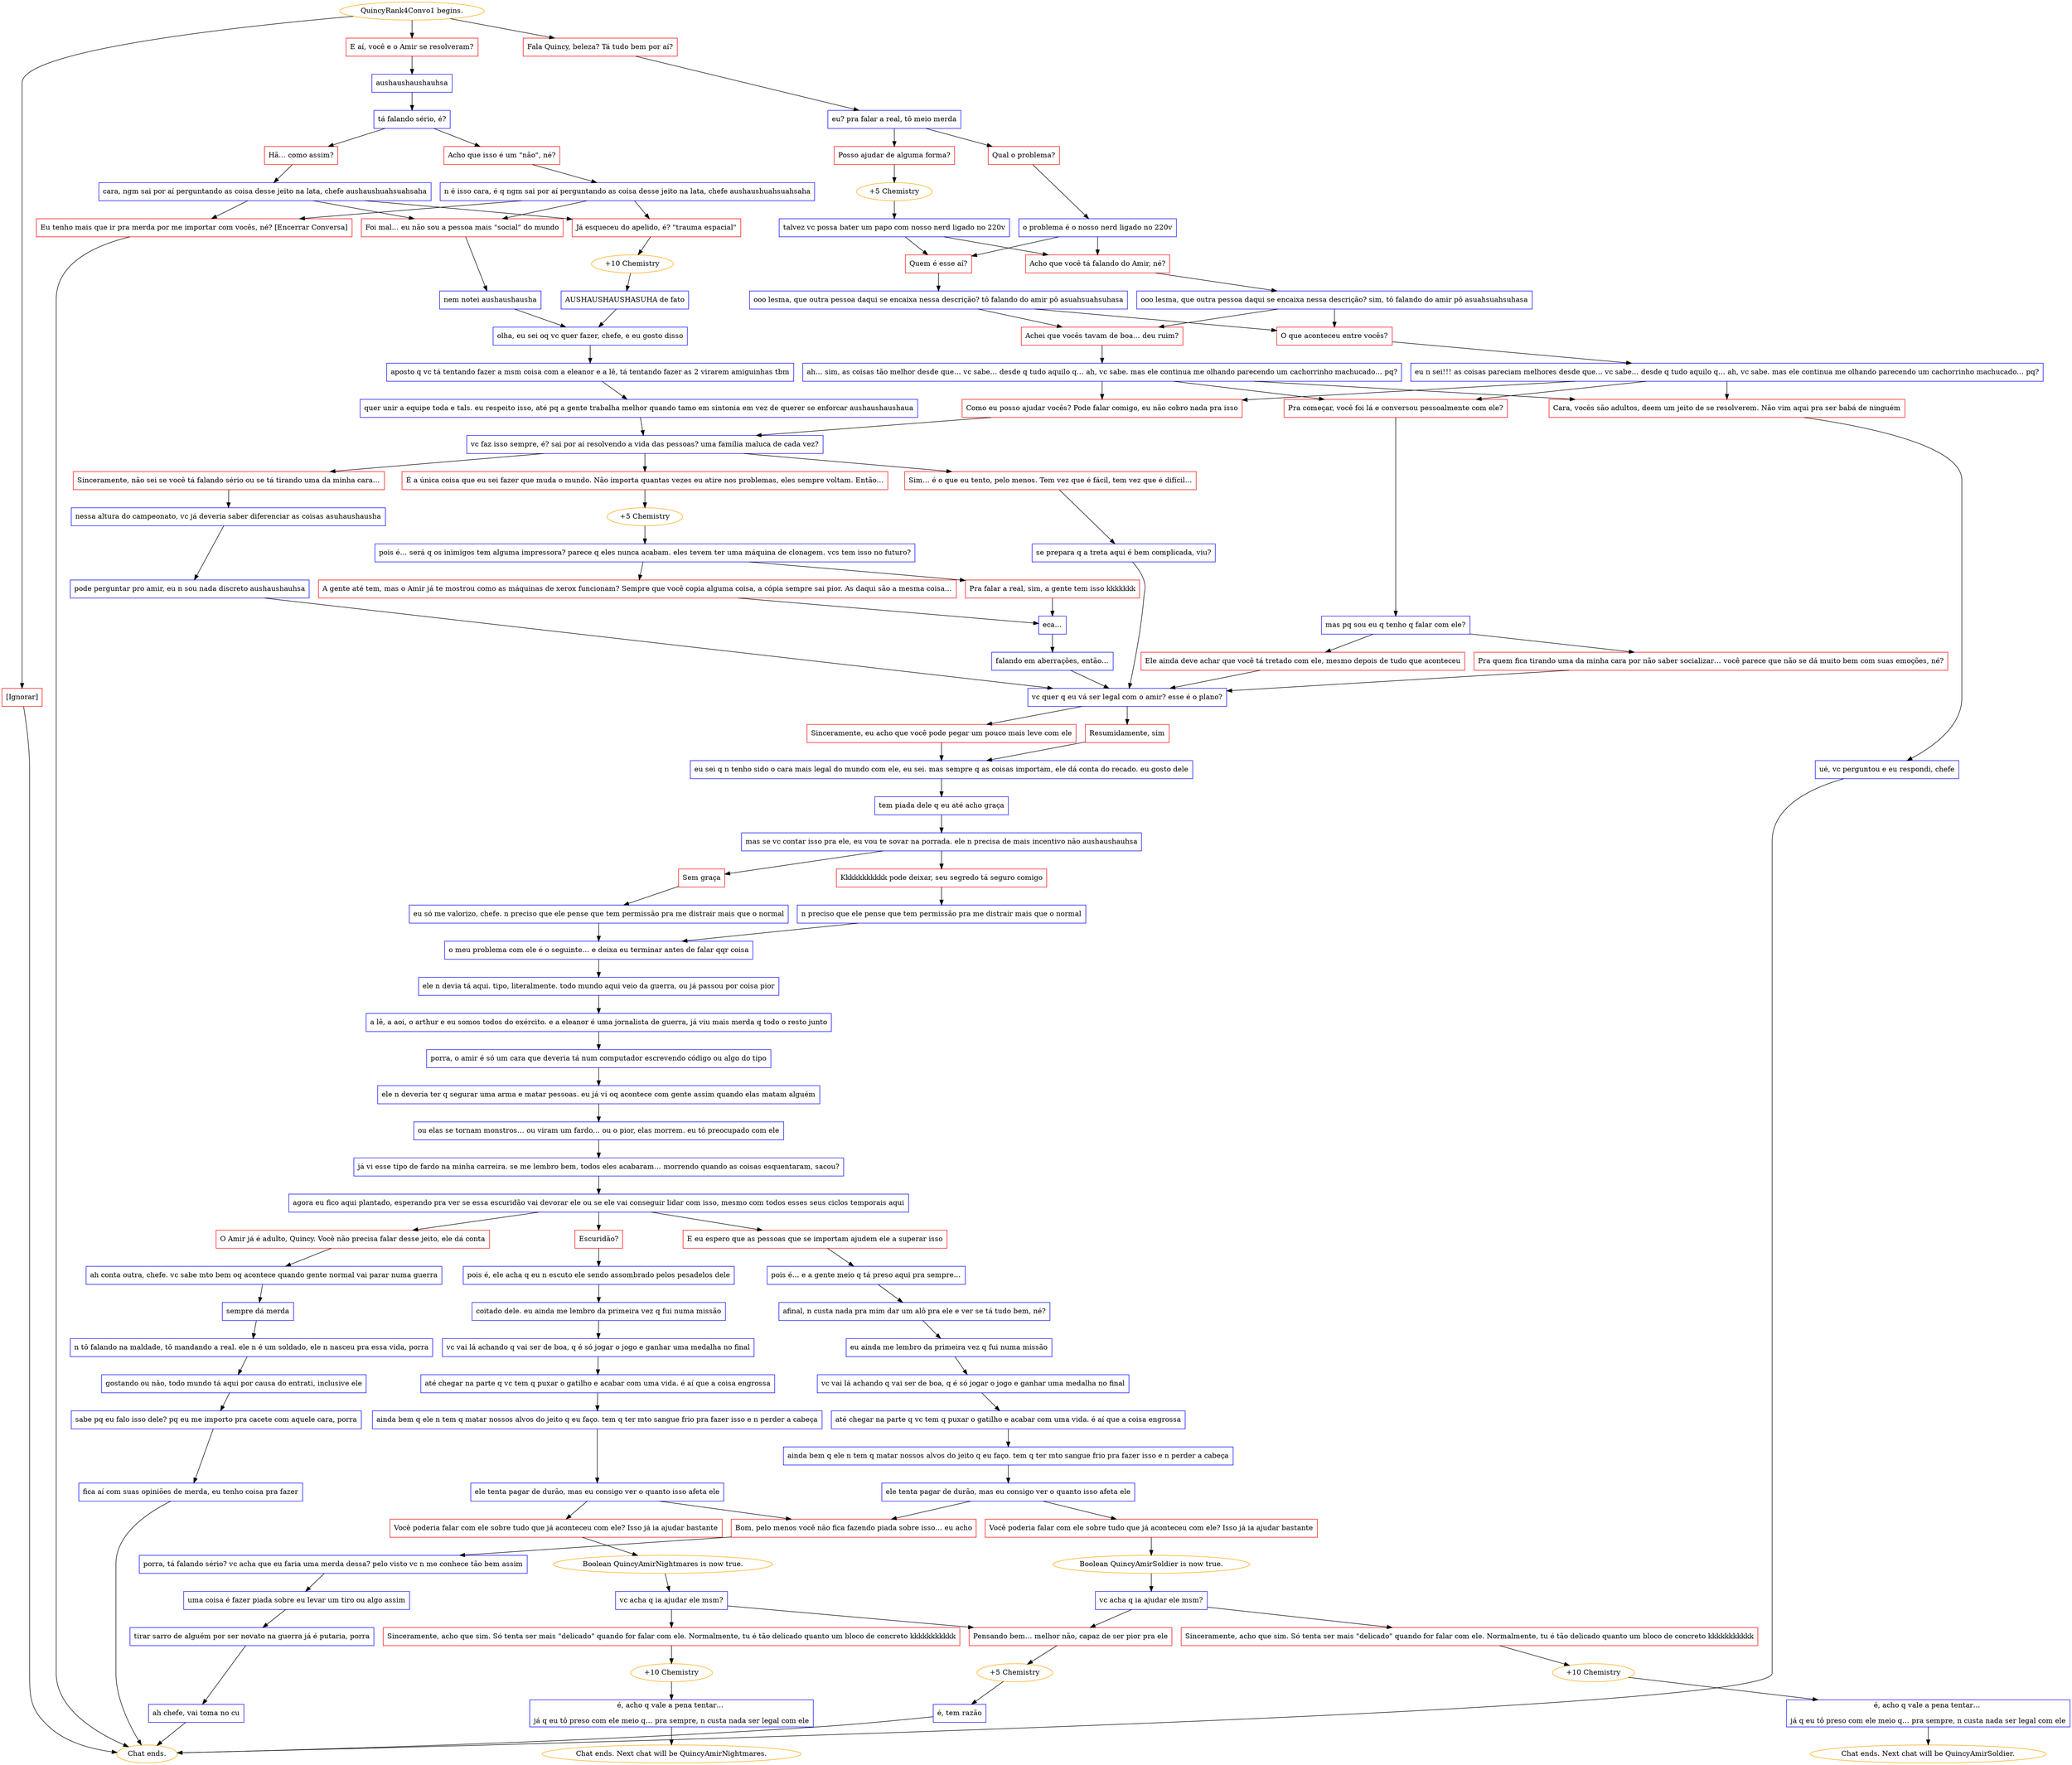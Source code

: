 digraph {
	"QuincyRank4Convo1 begins." [color=orange];
		"QuincyRank4Convo1 begins." -> j1216179275;
		"QuincyRank4Convo1 begins." -> j60093186;
		"QuincyRank4Convo1 begins." -> j1678137900;
	j1216179275 [label="Fala Quincy, beleza? Tá tudo bem por aí?",shape=box,color=red];
		j1216179275 -> j1355300194;
	j60093186 [label="E aí, você e o Amir se resolveram?",shape=box,color=red];
		j60093186 -> j2907437278;
	j1678137900 [label="[Ignorar]",shape=box,color=red];
		j1678137900 -> "Chat ends.";
	j1355300194 [label="eu? pra falar a real, tô meio merda",shape=box,color=blue];
		j1355300194 -> j1783889258;
		j1355300194 -> j4294062854;
	j2907437278 [label="aushaushaushauhsa",shape=box,color=blue];
		j2907437278 -> j183507347;
	"Chat ends." [color=orange];
	j1783889258 [label="Qual o problema?",shape=box,color=red];
		j1783889258 -> j230140335;
	j4294062854 [label="Posso ajudar de alguma forma?",shape=box,color=red];
		j4294062854 -> j4253935762;
	j183507347 [label="tá falando sério, é?",shape=box,color=blue];
		j183507347 -> j4101292878;
		j183507347 -> j2445206142;
	j230140335 [label="o problema é o nosso nerd ligado no 220v",shape=box,color=blue];
		j230140335 -> j1105682195;
		j230140335 -> j2311174272;
	j4253935762 [label="+5 Chemistry",color=orange];
		j4253935762 -> j3015470745;
	j4101292878 [label="Hã… como assim?",shape=box,color=red];
		j4101292878 -> j1342151257;
	j2445206142 [label="Acho que isso é um \"não\", né?",shape=box,color=red];
		j2445206142 -> j4162430815;
	j1105682195 [label="Acho que você tá falando do Amir, né?",shape=box,color=red];
		j1105682195 -> j4062996924;
	j2311174272 [label="Quem é esse aí?",shape=box,color=red];
		j2311174272 -> j1287307448;
	j3015470745 [label="talvez vc possa bater um papo com nosso nerd ligado no 220v",shape=box,color=blue];
		j3015470745 -> j1105682195;
		j3015470745 -> j2311174272;
	j1342151257 [label="cara, ngm sai por aí perguntando as coisa desse jeito na lata, chefe aushaushuahsuahsaha",shape=box,color=blue];
		j1342151257 -> j999564447;
		j1342151257 -> j1721848390;
		j1342151257 -> j1857224380;
	j4162430815 [label="n é isso cara, é q ngm sai por aí perguntando as coisa desse jeito na lata, chefe aushaushuahsuahsaha",shape=box,color=blue];
		j4162430815 -> j999564447;
		j4162430815 -> j1721848390;
		j4162430815 -> j1857224380;
	j4062996924 [label="ooo lesma, que outra pessoa daqui se encaixa nessa descrição? sim, tô falando do amir pô asuahsuahsuhasa",shape=box,color=blue];
		j4062996924 -> j2182919999;
		j4062996924 -> j208874188;
	j1287307448 [label="ooo lesma, que outra pessoa daqui se encaixa nessa descrição? tô falando do amir pô asuahsuahsuhasa",shape=box,color=blue];
		j1287307448 -> j2182919999;
		j1287307448 -> j208874188;
	j999564447 [label="Foi mal… eu não sou a pessoa mais \"social\" do mundo",shape=box,color=red];
		j999564447 -> j2144774973;
	j1721848390 [label="Já esqueceu do apelido, é? \"trauma espacial\"",shape=box,color=red];
		j1721848390 -> j554544316;
	j1857224380 [label="Eu tenho mais que ir pra merda por me importar com vocês, né? [Encerrar Conversa]",shape=box,color=red];
		j1857224380 -> "Chat ends.";
	j2182919999 [label="Achei que vocês tavam de boa… deu ruim?",shape=box,color=red];
		j2182919999 -> j102573225;
	j208874188 [label="O que aconteceu entre vocês?",shape=box,color=red];
		j208874188 -> j2193217238;
	j2144774973 [label="nem notei aushaushausha",shape=box,color=blue];
		j2144774973 -> j3730170073;
	j554544316 [label="+10 Chemistry",color=orange];
		j554544316 -> j3436245043;
	j102573225 [label="ah… sim, as coisas tão melhor desde que… vc sabe… desde q tudo aquilo q… ah, vc sabe. mas ele continua me olhando parecendo um cachorrinho machucado… pq?",shape=box,color=blue];
		j102573225 -> j3081300527;
		j102573225 -> j4204877078;
		j102573225 -> j3617739279;
	j2193217238 [label="eu n sei!!! as coisas pareciam melhores desde que… vc sabe… desde q tudo aquilo q… ah, vc sabe. mas ele continua me olhando parecendo um cachorrinho machucado… pq?",shape=box,color=blue];
		j2193217238 -> j3081300527;
		j2193217238 -> j4204877078;
		j2193217238 -> j3617739279;
	j3730170073 [label="olha, eu sei oq vc quer fazer, chefe, e eu gosto disso",shape=box,color=blue];
		j3730170073 -> j1267604283;
	j3436245043 [label="AUSHAUSHAUSHASUHA de fato",shape=box,color=blue];
		j3436245043 -> j3730170073;
	j3081300527 [label="Pra começar, você foi lá e conversou pessoalmente com ele?",shape=box,color=red];
		j3081300527 -> j2993144604;
	j4204877078 [label="Cara, vocês são adultos, deem um jeito de se resolverem. Não vim aqui pra ser babá de ninguém",shape=box,color=red];
		j4204877078 -> j1052257457;
	j3617739279 [label="Como eu posso ajudar vocês? Pode falar comigo, eu não cobro nada pra isso",shape=box,color=red];
		j3617739279 -> j593324528;
	j1267604283 [label="aposto q vc tá tentando fazer a msm coisa com a eleanor e a lê, tá tentando fazer as 2 virarem amiguinhas tbm",shape=box,color=blue];
		j1267604283 -> j3831166701;
	j2993144604 [label="mas pq sou eu q tenho q falar com ele?",shape=box,color=blue];
		j2993144604 -> j1028128379;
		j2993144604 -> j2110961401;
	j1052257457 [label="ué, vc perguntou e eu respondi, chefe",shape=box,color=blue];
		j1052257457 -> "Chat ends.";
	j593324528 [label="vc faz isso sempre, é? sai por aí resolvendo a vida das pessoas? uma família maluca de cada vez?",shape=box,color=blue];
		j593324528 -> j921389379;
		j593324528 -> j2760920827;
		j593324528 -> j63583669;
	j3831166701 [label="quer unir a equipe toda e tals. eu respeito isso, até pq a gente trabalha melhor quando tamo em sintonia em vez de querer se enforcar aushaushaushaua",shape=box,color=blue];
		j3831166701 -> j593324528;
	j1028128379 [label="Ele ainda deve achar que você tá tretado com ele, mesmo depois de tudo que aconteceu",shape=box,color=red];
		j1028128379 -> j3912424759;
	j2110961401 [label="Pra quem fica tirando uma da minha cara por não saber socializar… você parece que não se dá muito bem com suas emoções, né?",shape=box,color=red];
		j2110961401 -> j3912424759;
	j921389379 [label="Sim… é o que eu tento, pelo menos. Tem vez que é fácil, tem vez que é difícil…",shape=box,color=red];
		j921389379 -> j590906936;
	j2760920827 [label="Sinceramente, não sei se você tá falando sério ou se tá tirando uma da minha cara…",shape=box,color=red];
		j2760920827 -> j3021952279;
	j63583669 [label="É a única coisa que eu sei fazer que muda o mundo. Não importa quantas vezes eu atire nos problemas, eles sempre voltam. Então…",shape=box,color=red];
		j63583669 -> j2658944963;
	j3912424759 [label="vc quer q eu vá ser legal com o amir? esse é o plano?",shape=box,color=blue];
		j3912424759 -> j643387155;
		j3912424759 -> j1062023937;
	j590906936 [label="se prepara q a treta aqui é bem complicada, viu?",shape=box,color=blue];
		j590906936 -> j3912424759;
	j3021952279 [label="nessa altura do campeonato, vc já deveria saber diferenciar as coisas asuhaushausha",shape=box,color=blue];
		j3021952279 -> j260222890;
	j2658944963 [label="+5 Chemistry",color=orange];
		j2658944963 -> j3689777459;
	j643387155 [label="Resumidamente, sim",shape=box,color=red];
		j643387155 -> j3907615384;
	j1062023937 [label="Sinceramente, eu acho que você pode pegar um pouco mais leve com ele",shape=box,color=red];
		j1062023937 -> j3907615384;
	j260222890 [label="pode perguntar pro amir, eu n sou nada discreto aushaushauhsa",shape=box,color=blue];
		j260222890 -> j3912424759;
	j3689777459 [label="pois é… será q os inimigos tem alguma impressora? parece q eles nunca acabam. eles tevem ter uma máquina de clonagem. vcs tem isso no futuro?",shape=box,color=blue];
		j3689777459 -> j241913531;
		j3689777459 -> j2020753023;
	j3907615384 [label="eu sei q n tenho sido o cara mais legal do mundo com ele, eu sei. mas sempre q as coisas importam, ele dá conta do recado. eu gosto dele",shape=box,color=blue];
		j3907615384 -> j1101729160;
	j241913531 [label="A gente até tem, mas o Amir já te mostrou como as máquinas de xerox funcionam? Sempre que você copia alguma coisa, a cópia sempre sai pior. As daqui são a mesma coisa…",shape=box,color=red];
		j241913531 -> j2520596147;
	j2020753023 [label="Pra falar a real, sim, a gente tem isso kkkkkkk",shape=box,color=red];
		j2020753023 -> j2520596147;
	j1101729160 [label="tem piada dele q eu até acho graça",shape=box,color=blue];
		j1101729160 -> j1418591590;
	j2520596147 [label="eca…",shape=box,color=blue];
		j2520596147 -> j2227761439;
	j1418591590 [label="mas se vc contar isso pra ele, eu vou te sovar na porrada. ele n precisa de mais incentivo não aushaushauhsa",shape=box,color=blue];
		j1418591590 -> j3479676514;
		j1418591590 -> j2727467637;
	j2227761439 [label="falando em aberrações, então…",shape=box,color=blue];
		j2227761439 -> j3912424759;
	j3479676514 [label="Kkkkkkkkkkk pode deixar, seu segredo tá seguro comigo",shape=box,color=red];
		j3479676514 -> j1139443896;
	j2727467637 [label="Sem graça",shape=box,color=red];
		j2727467637 -> j2071492370;
	j1139443896 [label="n preciso que ele pense que tem permissão pra me distrair mais que o normal",shape=box,color=blue];
		j1139443896 -> j4201328491;
	j2071492370 [label="eu só me valorizo, chefe. n preciso que ele pense que tem permissão pra me distrair mais que o normal",shape=box,color=blue];
		j2071492370 -> j4201328491;
	j4201328491 [label="o meu problema com ele é o seguinte… e deixa eu terminar antes de falar qqr coisa",shape=box,color=blue];
		j4201328491 -> j1944815876;
	j1944815876 [label="ele n devia tá aqui. tipo, literalmente. todo mundo aqui veio da guerra, ou já passou por coisa pior",shape=box,color=blue];
		j1944815876 -> j3321569296;
	j3321569296 [label="a lê, a aoi, o arthur e eu somos todos do exército. e a eleanor é uma jornalista de guerra, já viu mais merda q todo o resto junto",shape=box,color=blue];
		j3321569296 -> j2768794182;
	j2768794182 [label="porra, o amir é só um cara que deveria tá num computador escrevendo código ou algo do tipo",shape=box,color=blue];
		j2768794182 -> j4236999203;
	j4236999203 [label="ele n deveria ter q segurar uma arma e matar pessoas. eu já vi oq acontece com gente assim quando elas matam alguém",shape=box,color=blue];
		j4236999203 -> j3821601070;
	j3821601070 [label="ou elas se tornam monstros… ou viram um fardo… ou o pior, elas morrem. eu tô preocupado com ele",shape=box,color=blue];
		j3821601070 -> j2566161617;
	j2566161617 [label="já vi esse tipo de fardo na minha carreira. se me lembro bem, todos eles acabaram… morrendo quando as coisas esquentaram, sacou?",shape=box,color=blue];
		j2566161617 -> j4247872983;
	j4247872983 [label="agora eu fico aqui plantado, esperando pra ver se essa escuridão vai devorar ele ou se ele vai conseguir lidar com isso, mesmo com todos esses seus ciclos temporais aqui",shape=box,color=blue];
		j4247872983 -> j790274831;
		j4247872983 -> j1233177833;
		j4247872983 -> j1154276690;
	j790274831 [label="E eu espero que as pessoas que se importam ajudem ele a superar isso",shape=box,color=red];
		j790274831 -> j14834591;
	j1233177833 [label="Escuridão?",shape=box,color=red];
		j1233177833 -> j2005752059;
	j1154276690 [label="O Amir já é adulto, Quincy. Você não precisa falar desse jeito, ele dá conta",shape=box,color=red];
		j1154276690 -> j1542407927;
	j14834591 [label="pois é… e a gente meio q tá preso aqui pra sempre…",shape=box,color=blue];
		j14834591 -> j3739364640;
	j2005752059 [label="pois é, ele acha q eu n escuto ele sendo assombrado pelos pesadelos dele",shape=box,color=blue];
		j2005752059 -> j2539470247;
	j1542407927 [label="ah conta outra, chefe. vc sabe mto bem oq acontece quando gente normal vai parar numa guerra",shape=box,color=blue];
		j1542407927 -> j943033270;
	j3739364640 [label="afinal, n custa nada pra mim dar um alô pra ele e ver se tá tudo bem, né?",shape=box,color=blue];
		j3739364640 -> j3606235647;
	j2539470247 [label="coitado dele. eu ainda me lembro da primeira vez q fui numa missão",shape=box,color=blue];
		j2539470247 -> j2229196004;
	j943033270 [label="sempre dá merda",shape=box,color=blue];
		j943033270 -> j1364165667;
	j3606235647 [label="eu ainda me lembro da primeira vez q fui numa missão",shape=box,color=blue];
		j3606235647 -> j2613874148;
	j2229196004 [label="vc vai lá achando q vai ser de boa, q é só jogar o jogo e ganhar uma medalha no final",shape=box,color=blue];
		j2229196004 -> j2376792774;
	j1364165667 [label="n tô falando na maldade, tô mandando a real. ele n é um soldado, ele n nasceu pra essa vida, porra",shape=box,color=blue];
		j1364165667 -> j1070657079;
	j2613874148 [label="vc vai lá achando q vai ser de boa, q é só jogar o jogo e ganhar uma medalha no final",shape=box,color=blue];
		j2613874148 -> j2873245427;
	j2376792774 [label="até chegar na parte q vc tem q puxar o gatilho e acabar com uma vida. é aí que a coisa engrossa",shape=box,color=blue];
		j2376792774 -> j1235560726;
	j1070657079 [label="gostando ou não, todo mundo tá aqui por causa do entrati, inclusive ele",shape=box,color=blue];
		j1070657079 -> j2242995538;
	j2873245427 [label="até chegar na parte q vc tem q puxar o gatilho e acabar com uma vida. é aí que a coisa engrossa",shape=box,color=blue];
		j2873245427 -> j653230435;
	j1235560726 [label="ainda bem q ele n tem q matar nossos alvos do jeito q eu faço. tem q ter mto sangue frio pra fazer isso e n perder a cabeça",shape=box,color=blue];
		j1235560726 -> j1359723609;
	j2242995538 [label="sabe pq eu falo isso dele? pq eu me importo pra cacete com aquele cara, porra",shape=box,color=blue];
		j2242995538 -> j3465844399;
	j653230435 [label="ainda bem q ele n tem q matar nossos alvos do jeito q eu faço. tem q ter mto sangue frio pra fazer isso e n perder a cabeça",shape=box,color=blue];
		j653230435 -> j576756805;
	j1359723609 [label="ele tenta pagar de durão, mas eu consigo ver o quanto isso afeta ele",shape=box,color=blue];
		j1359723609 -> j2525963776;
		j1359723609 -> j2911787367;
	j3465844399 [label="fica aí com suas opiniões de merda, eu tenho coisa pra fazer",shape=box,color=blue];
		j3465844399 -> "Chat ends.";
	j576756805 [label="ele tenta pagar de durão, mas eu consigo ver o quanto isso afeta ele",shape=box,color=blue];
		j576756805 -> j3538986249;
		j576756805 -> j2911787367;
	j2525963776 [label="Você poderia falar com ele sobre tudo que já aconteceu com ele? Isso já ia ajudar bastante",shape=box,color=red];
		j2525963776 -> j2233049;
	j2911787367 [label="Bom, pelo menos você não fica fazendo piada sobre isso… eu acho",shape=box,color=red];
		j2911787367 -> j1996069231;
	j3538986249 [label="Você poderia falar com ele sobre tudo que já aconteceu com ele? Isso já ia ajudar bastante",shape=box,color=red];
		j3538986249 -> j1084230603;
	j2233049 [label="Boolean QuincyAmirNightmares is now true.",color=orange];
		j2233049 -> j665293962;
	j1996069231 [label="porra, tá falando sério? vc acha que eu faria uma merda dessa? pelo visto vc n me conhece tão bem assim",shape=box,color=blue];
		j1996069231 -> j2516977041;
	j1084230603 [label="Boolean QuincyAmirSoldier is now true.",color=orange];
		j1084230603 -> j3055741719;
	j665293962 [label="vc acha q ia ajudar ele msm?",shape=box,color=blue];
		j665293962 -> j3447062808;
		j665293962 -> j4113964145;
	j2516977041 [label="uma coisa é fazer piada sobre eu levar um tiro ou algo assim",shape=box,color=blue];
		j2516977041 -> j3851487591;
	j3055741719 [label="vc acha q ia ajudar ele msm?",shape=box,color=blue];
		j3055741719 -> j1497982026;
		j3055741719 -> j4113964145;
	j3447062808 [label="Sinceramente, acho que sim. Só tenta ser mais \"delicado\" quando for falar com ele. Normalmente, tu é tão delicado quanto um bloco de concreto kkkkkkkkkkk",shape=box,color=red];
		j3447062808 -> j1339188556;
	j4113964145 [label="Pensando bem… melhor não, capaz de ser pior pra ele",shape=box,color=red];
		j4113964145 -> j180500009;
	j3851487591 [label="tirar sarro de alguém por ser novato na guerra já é putaria, porra",shape=box,color=blue];
		j3851487591 -> j1787202600;
	j1497982026 [label="Sinceramente, acho que sim. Só tenta ser mais \"delicado\" quando for falar com ele. Normalmente, tu é tão delicado quanto um bloco de concreto kkkkkkkkkkk",shape=box,color=red];
		j1497982026 -> j468163516;
	j1339188556 [label="+10 Chemistry",color=orange];
		j1339188556 -> j1326945939;
	j180500009 [label="+5 Chemistry",color=orange];
		j180500009 -> j2877950208;
	j1787202600 [label="ah chefe, vai toma no cu",shape=box,color=blue];
		j1787202600 -> "Chat ends.";
	j468163516 [label="+10 Chemistry",color=orange];
		j468163516 -> j1120304910;
	j1326945939 [label="é, acho q vale a pena tentar… 
já q eu tô preso com ele meio q… pra sempre, n custa nada ser legal com ele",shape=box,color=blue];
		j1326945939 -> "Chat ends. Next chat will be QuincyAmirNightmares.";
	j2877950208 [label="é, tem razão",shape=box,color=blue];
		j2877950208 -> "Chat ends.";
	j1120304910 [label="é, acho q vale a pena tentar… 
já q eu tô preso com ele meio q… pra sempre, n custa nada ser legal com ele",shape=box,color=blue];
		j1120304910 -> "Chat ends. Next chat will be QuincyAmirSoldier.";
	"Chat ends. Next chat will be QuincyAmirNightmares." [color=orange];
	"Chat ends. Next chat will be QuincyAmirSoldier." [color=orange];
}